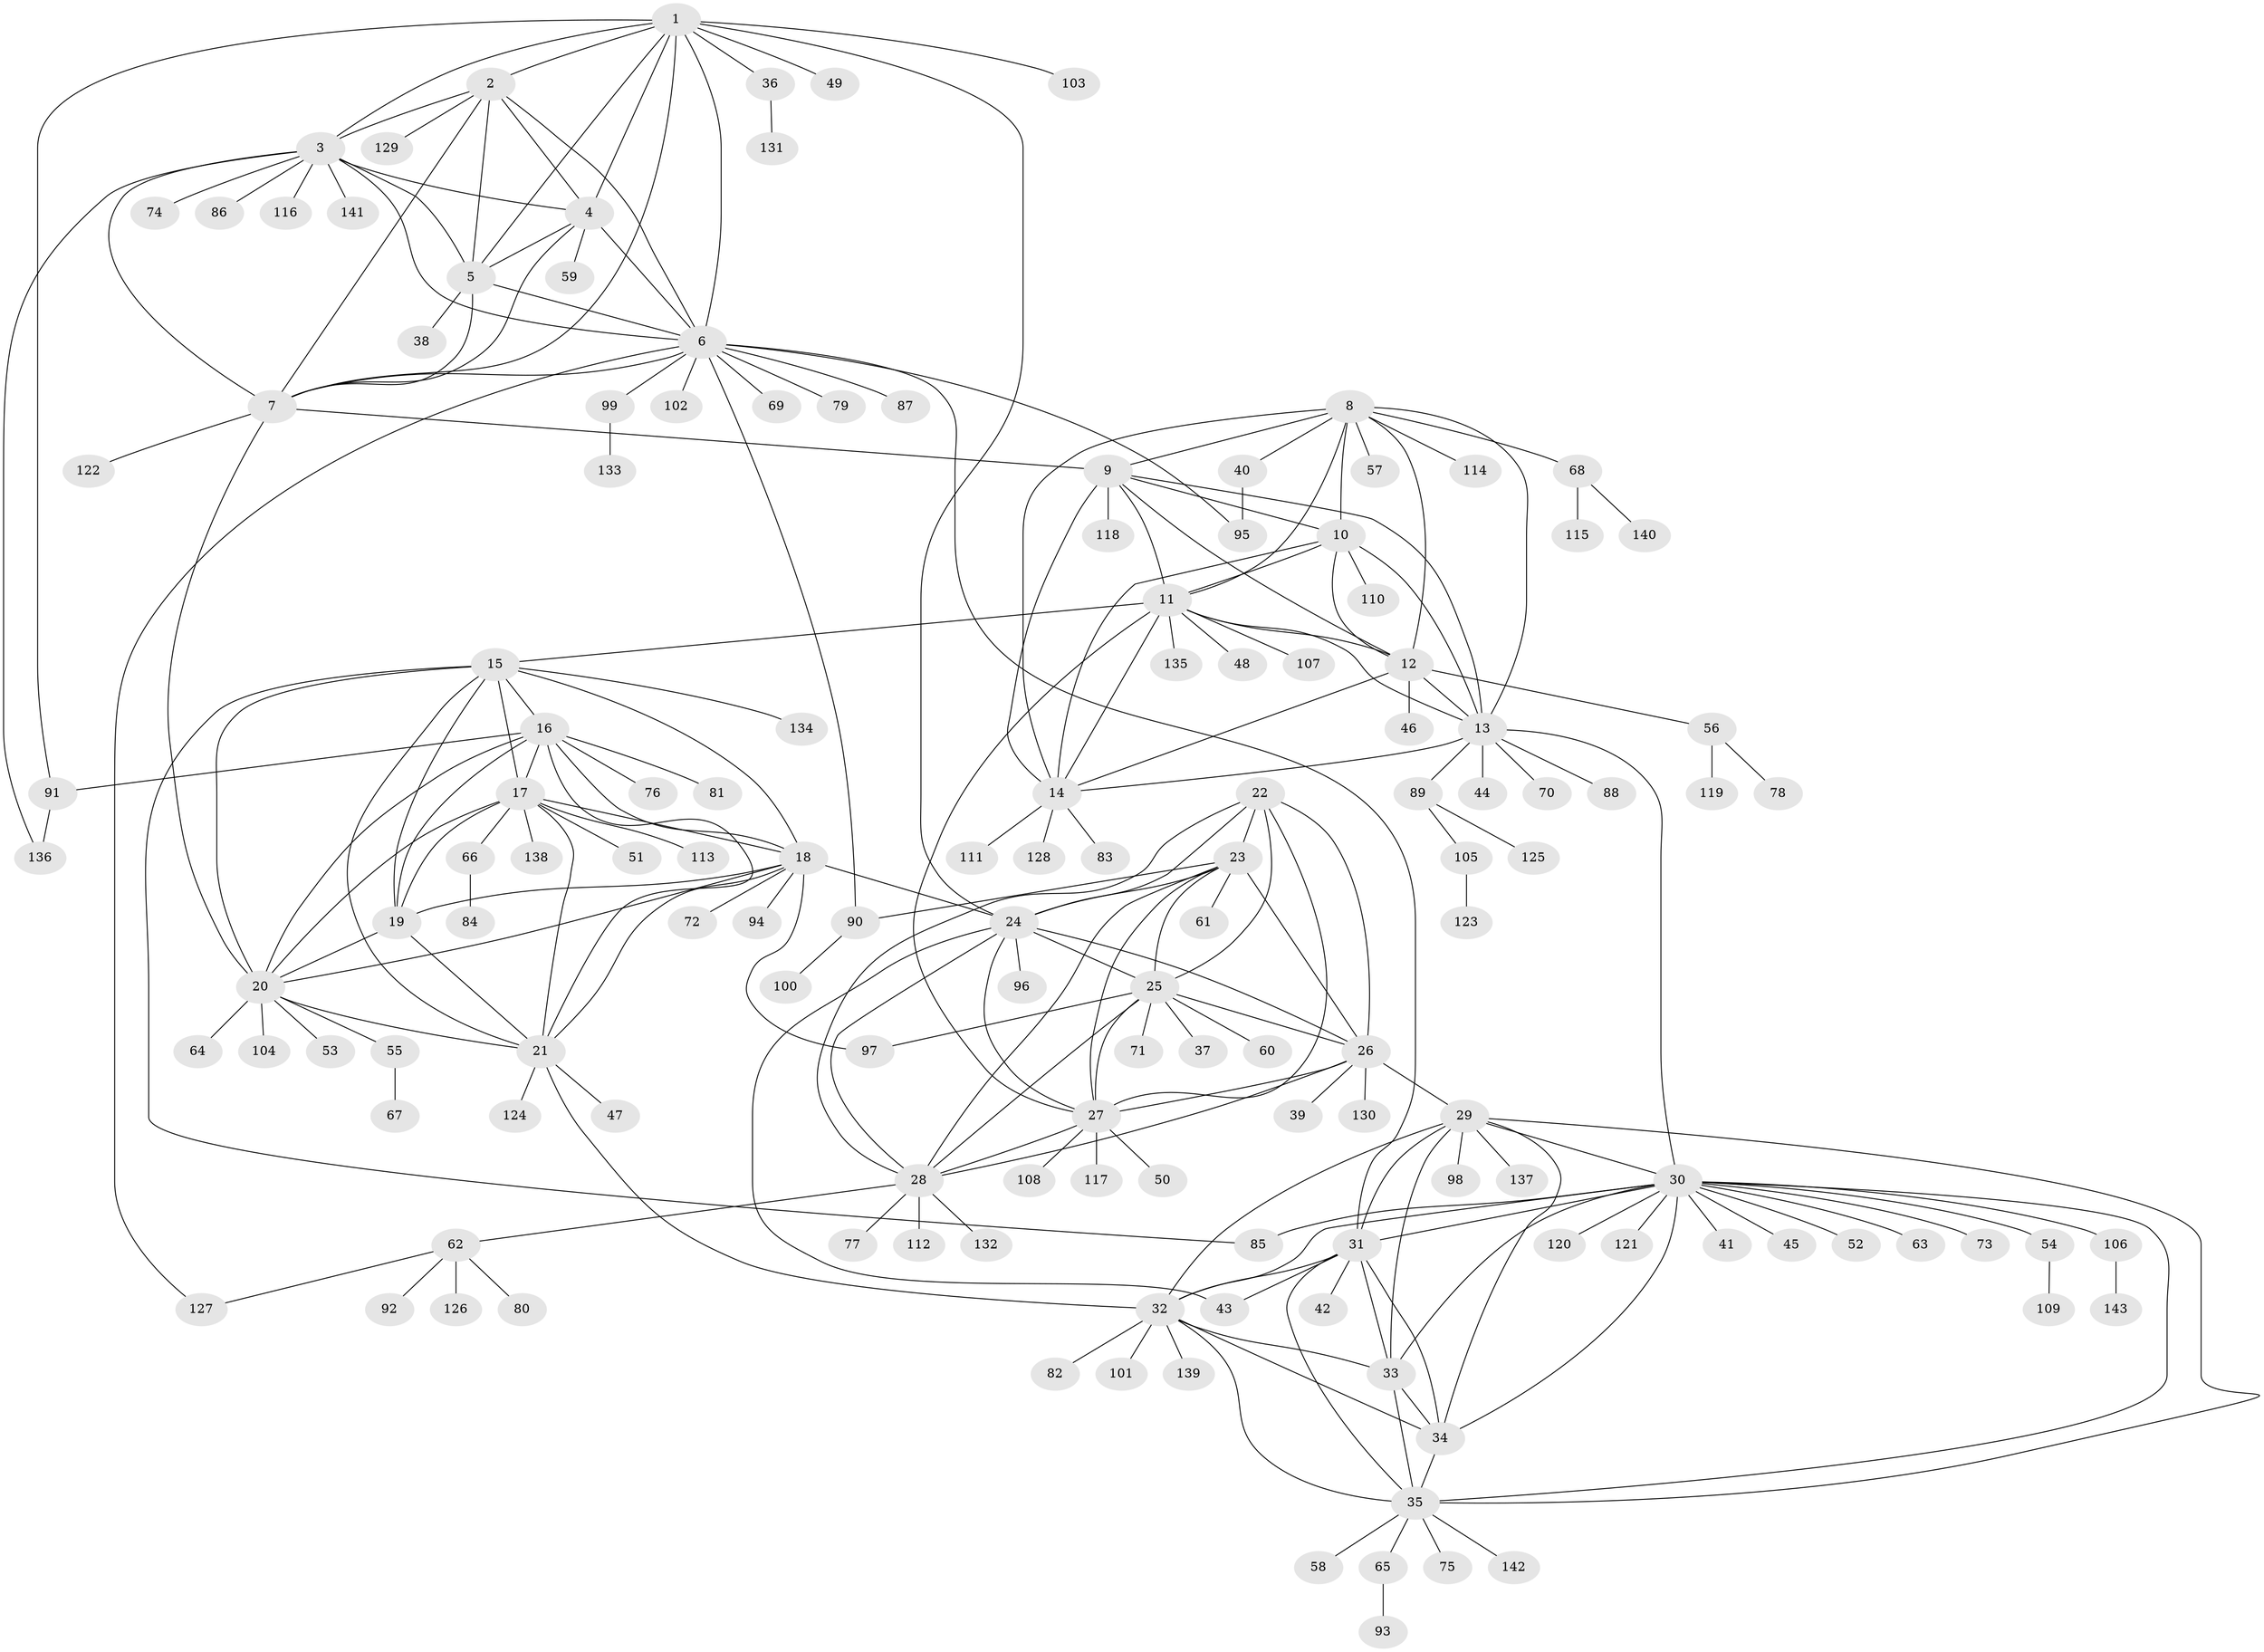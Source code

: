 // coarse degree distribution, {14: 0.008771929824561403, 4: 0.008771929824561403, 5: 0.03508771929824561, 8: 0.017543859649122806, 12: 0.02631578947368421, 13: 0.008771929824561403, 9: 0.017543859649122806, 10: 0.008771929824561403, 6: 0.02631578947368421, 7: 0.05263157894736842, 15: 0.008771929824561403, 1: 0.6842105263157895, 2: 0.07894736842105263, 3: 0.017543859649122806}
// Generated by graph-tools (version 1.1) at 2025/52/02/27/25 19:52:17]
// undirected, 143 vertices, 231 edges
graph export_dot {
graph [start="1"]
  node [color=gray90,style=filled];
  1;
  2;
  3;
  4;
  5;
  6;
  7;
  8;
  9;
  10;
  11;
  12;
  13;
  14;
  15;
  16;
  17;
  18;
  19;
  20;
  21;
  22;
  23;
  24;
  25;
  26;
  27;
  28;
  29;
  30;
  31;
  32;
  33;
  34;
  35;
  36;
  37;
  38;
  39;
  40;
  41;
  42;
  43;
  44;
  45;
  46;
  47;
  48;
  49;
  50;
  51;
  52;
  53;
  54;
  55;
  56;
  57;
  58;
  59;
  60;
  61;
  62;
  63;
  64;
  65;
  66;
  67;
  68;
  69;
  70;
  71;
  72;
  73;
  74;
  75;
  76;
  77;
  78;
  79;
  80;
  81;
  82;
  83;
  84;
  85;
  86;
  87;
  88;
  89;
  90;
  91;
  92;
  93;
  94;
  95;
  96;
  97;
  98;
  99;
  100;
  101;
  102;
  103;
  104;
  105;
  106;
  107;
  108;
  109;
  110;
  111;
  112;
  113;
  114;
  115;
  116;
  117;
  118;
  119;
  120;
  121;
  122;
  123;
  124;
  125;
  126;
  127;
  128;
  129;
  130;
  131;
  132;
  133;
  134;
  135;
  136;
  137;
  138;
  139;
  140;
  141;
  142;
  143;
  1 -- 2;
  1 -- 3;
  1 -- 4;
  1 -- 5;
  1 -- 6;
  1 -- 7;
  1 -- 24;
  1 -- 36;
  1 -- 49;
  1 -- 91;
  1 -- 103;
  2 -- 3;
  2 -- 4;
  2 -- 5;
  2 -- 6;
  2 -- 7;
  2 -- 129;
  3 -- 4;
  3 -- 5;
  3 -- 6;
  3 -- 7;
  3 -- 74;
  3 -- 86;
  3 -- 116;
  3 -- 136;
  3 -- 141;
  4 -- 5;
  4 -- 6;
  4 -- 7;
  4 -- 59;
  5 -- 6;
  5 -- 7;
  5 -- 38;
  6 -- 7;
  6 -- 31;
  6 -- 69;
  6 -- 79;
  6 -- 87;
  6 -- 90;
  6 -- 95;
  6 -- 99;
  6 -- 102;
  6 -- 127;
  7 -- 9;
  7 -- 20;
  7 -- 122;
  8 -- 9;
  8 -- 10;
  8 -- 11;
  8 -- 12;
  8 -- 13;
  8 -- 14;
  8 -- 40;
  8 -- 57;
  8 -- 68;
  8 -- 114;
  9 -- 10;
  9 -- 11;
  9 -- 12;
  9 -- 13;
  9 -- 14;
  9 -- 118;
  10 -- 11;
  10 -- 12;
  10 -- 13;
  10 -- 14;
  10 -- 110;
  11 -- 12;
  11 -- 13;
  11 -- 14;
  11 -- 15;
  11 -- 27;
  11 -- 48;
  11 -- 107;
  11 -- 135;
  12 -- 13;
  12 -- 14;
  12 -- 46;
  12 -- 56;
  13 -- 14;
  13 -- 30;
  13 -- 44;
  13 -- 70;
  13 -- 88;
  13 -- 89;
  14 -- 83;
  14 -- 111;
  14 -- 128;
  15 -- 16;
  15 -- 17;
  15 -- 18;
  15 -- 19;
  15 -- 20;
  15 -- 21;
  15 -- 85;
  15 -- 134;
  16 -- 17;
  16 -- 18;
  16 -- 19;
  16 -- 20;
  16 -- 21;
  16 -- 76;
  16 -- 81;
  16 -- 91;
  17 -- 18;
  17 -- 19;
  17 -- 20;
  17 -- 21;
  17 -- 51;
  17 -- 66;
  17 -- 113;
  17 -- 138;
  18 -- 19;
  18 -- 20;
  18 -- 21;
  18 -- 24;
  18 -- 72;
  18 -- 94;
  18 -- 97;
  19 -- 20;
  19 -- 21;
  20 -- 21;
  20 -- 53;
  20 -- 55;
  20 -- 64;
  20 -- 104;
  21 -- 32;
  21 -- 47;
  21 -- 124;
  22 -- 23;
  22 -- 24;
  22 -- 25;
  22 -- 26;
  22 -- 27;
  22 -- 28;
  23 -- 24;
  23 -- 25;
  23 -- 26;
  23 -- 27;
  23 -- 28;
  23 -- 61;
  23 -- 90;
  24 -- 25;
  24 -- 26;
  24 -- 27;
  24 -- 28;
  24 -- 43;
  24 -- 96;
  25 -- 26;
  25 -- 27;
  25 -- 28;
  25 -- 37;
  25 -- 60;
  25 -- 71;
  25 -- 97;
  26 -- 27;
  26 -- 28;
  26 -- 29;
  26 -- 39;
  26 -- 130;
  27 -- 28;
  27 -- 50;
  27 -- 108;
  27 -- 117;
  28 -- 62;
  28 -- 77;
  28 -- 112;
  28 -- 132;
  29 -- 30;
  29 -- 31;
  29 -- 32;
  29 -- 33;
  29 -- 34;
  29 -- 35;
  29 -- 98;
  29 -- 137;
  30 -- 31;
  30 -- 32;
  30 -- 33;
  30 -- 34;
  30 -- 35;
  30 -- 41;
  30 -- 45;
  30 -- 52;
  30 -- 54;
  30 -- 63;
  30 -- 73;
  30 -- 85;
  30 -- 106;
  30 -- 120;
  30 -- 121;
  31 -- 32;
  31 -- 33;
  31 -- 34;
  31 -- 35;
  31 -- 42;
  31 -- 43;
  32 -- 33;
  32 -- 34;
  32 -- 35;
  32 -- 82;
  32 -- 101;
  32 -- 139;
  33 -- 34;
  33 -- 35;
  34 -- 35;
  35 -- 58;
  35 -- 65;
  35 -- 75;
  35 -- 142;
  36 -- 131;
  40 -- 95;
  54 -- 109;
  55 -- 67;
  56 -- 78;
  56 -- 119;
  62 -- 80;
  62 -- 92;
  62 -- 126;
  62 -- 127;
  65 -- 93;
  66 -- 84;
  68 -- 115;
  68 -- 140;
  89 -- 105;
  89 -- 125;
  90 -- 100;
  91 -- 136;
  99 -- 133;
  105 -- 123;
  106 -- 143;
}
